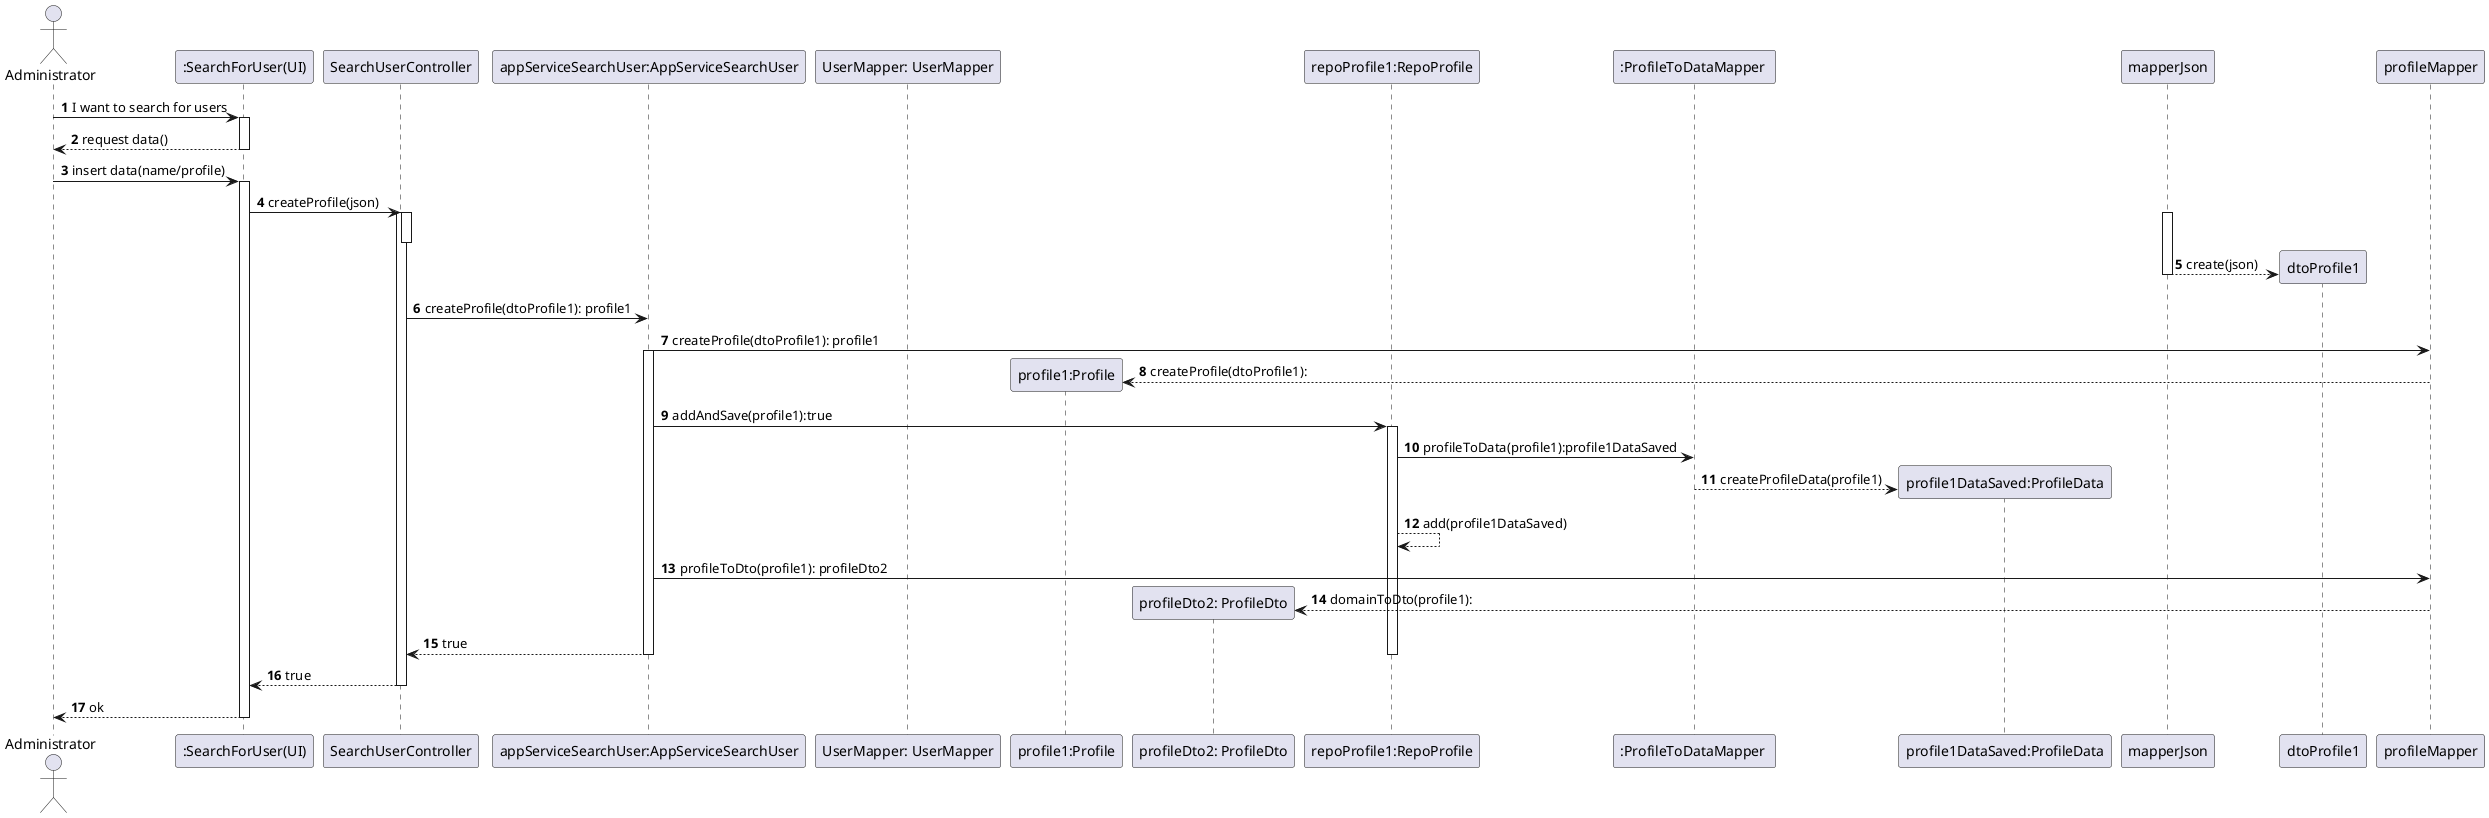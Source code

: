 @startuml
'https://plantuml.com/sequence-diagram


autonumber
actor "Administrator" as administrator
participant ":SearchForUser(UI)" as route
participant "SearchUserController" as controller


participant "appServiceSearchUser:AppServiceSearchUser" as service
participant "UserMapper: UserMapper" as userMapper
participant "profile1:Profile" as profile1
participant "profileDto2: ProfileDto" as dto2
participant "repoProfile1:RepoProfile" as repo
participant ":ProfileToDataMapper " as profileDataMapper
participant "profile1DataSaved:ProfileData" as profileData





administrator -> route :I want to search for users
activate route
administrator <-- route: request data()
deactivate route
administrator -> route: insert data(name/profile)
activate route
route -> controller: createProfile(json)
activate controller

activate controller
deactivate controller

activate mapperJson
mapperJson --> dtoProfile1**: create(json)
deactivate mapperJson
controller -> service : createProfile(dtoProfile1): profile1
service -> profileMapper : createProfile(dtoProfile1): profile1
activate service
profileMapper --> profile1**: createProfile(dtoProfile1):
service -> repo : addAndSave(profile1):true
activate repo

repo -> profileDataMapper : profileToData(profile1):profile1DataSaved
profileDataMapper --> profileData**: createProfileData(profile1)
repo --> repo: add(profile1DataSaved)
service -> profileMapper : profileToDto(profile1): profileDto2
profileMapper --> dto2**: domainToDto(profile1):
controller <-- service: true
deactivate repo
deactivate service
route <-- controller : true
deactivate controller
administrator <-- route: ok
deactivate route


@enduml
